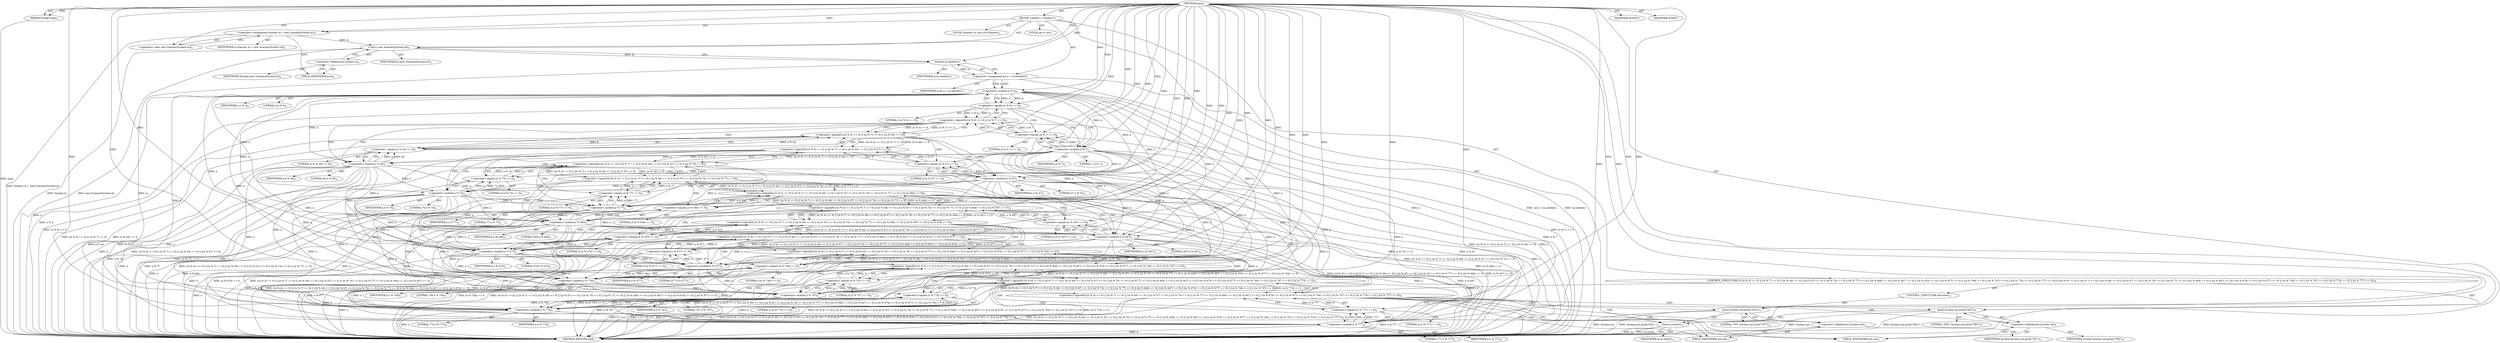 digraph "main" {  
"19" [label = <(METHOD,main)<SUB>5</SUB>> ]
"20" [label = <(PARAM,String[] args)<SUB>5</SUB>> ]
"21" [label = <(BLOCK,&lt;empty&gt;,&lt;empty&gt;)<SUB>5</SUB>> ]
"4" [label = <(LOCAL,Scanner in: java.util.Scanner)<SUB>6</SUB>> ]
"22" [label = <(&lt;operator&gt;.assignment,Scanner in = new Scanner(System.in))<SUB>6</SUB>> ]
"23" [label = <(IDENTIFIER,in,Scanner in = new Scanner(System.in))<SUB>6</SUB>> ]
"24" [label = <(&lt;operator&gt;.alloc,new Scanner(System.in))<SUB>6</SUB>> ]
"25" [label = <(&lt;init&gt;,new Scanner(System.in))<SUB>6</SUB>> ]
"3" [label = <(IDENTIFIER,in,new Scanner(System.in))<SUB>6</SUB>> ]
"26" [label = <(&lt;operator&gt;.fieldAccess,System.in)<SUB>6</SUB>> ]
"27" [label = <(IDENTIFIER,System,new Scanner(System.in))<SUB>6</SUB>> ]
"28" [label = <(FIELD_IDENTIFIER,in,in)<SUB>6</SUB>> ]
"29" [label = <(LOCAL,int n: int)<SUB>7</SUB>> ]
"30" [label = <(&lt;operator&gt;.assignment,int n = in.nextInt())<SUB>7</SUB>> ]
"31" [label = <(IDENTIFIER,n,int n = in.nextInt())<SUB>7</SUB>> ]
"32" [label = <(nextInt,in.nextInt())<SUB>7</SUB>> ]
"33" [label = <(IDENTIFIER,in,in.nextInt())<SUB>7</SUB>> ]
"34" [label = <(CONTROL_STRUCTURE,if (((n % 4) == 0) || ((n % 7) == 0) || ((n % 44) == 0) || ((n % 47) == 0) || ((n % 74) == 0) || ((n % 77) == 0) || ((n % 444) == 0) || ((n % 447) == 0) || ((n % 474) == 0) || ((n % 477) == 0) || ((n % 744) == 0) || ((n % 747) == 0) || ((n % 774) == 0) || ((n % 777) == 0)),if (((n % 4) == 0) || ((n % 7) == 0) || ((n % 44) == 0) || ((n % 47) == 0) || ((n % 74) == 0) || ((n % 77) == 0) || ((n % 444) == 0) || ((n % 447) == 0) || ((n % 474) == 0) || ((n % 477) == 0) || ((n % 744) == 0) || ((n % 747) == 0) || ((n % 774) == 0) || ((n % 777) == 0)))<SUB>8</SUB>> ]
"35" [label = <(&lt;operator&gt;.logicalOr,((n % 4) == 0) || ((n % 7) == 0) || ((n % 44) == 0) || ((n % 47) == 0) || ((n % 74) == 0) || ((n % 77) == 0) || ((n % 444) == 0) || ((n % 447) == 0) || ((n % 474) == 0) || ((n % 477) == 0) || ((n % 744) == 0) || ((n % 747) == 0) || ((n % 774) == 0) || ((n % 777) == 0))<SUB>8</SUB>> ]
"36" [label = <(&lt;operator&gt;.logicalOr,((n % 4) == 0) || ((n % 7) == 0) || ((n % 44) == 0) || ((n % 47) == 0) || ((n % 74) == 0) || ((n % 77) == 0) || ((n % 444) == 0) || ((n % 447) == 0) || ((n % 474) == 0) || ((n % 477) == 0) || ((n % 744) == 0) || ((n % 747) == 0) || ((n % 774) == 0))<SUB>8</SUB>> ]
"37" [label = <(&lt;operator&gt;.logicalOr,((n % 4) == 0) || ((n % 7) == 0) || ((n % 44) == 0) || ((n % 47) == 0) || ((n % 74) == 0) || ((n % 77) == 0) || ((n % 444) == 0) || ((n % 447) == 0) || ((n % 474) == 0) || ((n % 477) == 0) || ((n % 744) == 0) || ((n % 747) == 0))<SUB>8</SUB>> ]
"38" [label = <(&lt;operator&gt;.logicalOr,((n % 4) == 0) || ((n % 7) == 0) || ((n % 44) == 0) || ((n % 47) == 0) || ((n % 74) == 0) || ((n % 77) == 0) || ((n % 444) == 0) || ((n % 447) == 0) || ((n % 474) == 0) || ((n % 477) == 0) || ((n % 744) == 0))<SUB>8</SUB>> ]
"39" [label = <(&lt;operator&gt;.logicalOr,((n % 4) == 0) || ((n % 7) == 0) || ((n % 44) == 0) || ((n % 47) == 0) || ((n % 74) == 0) || ((n % 77) == 0) || ((n % 444) == 0) || ((n % 447) == 0) || ((n % 474) == 0) || ((n % 477) == 0))<SUB>8</SUB>> ]
"40" [label = <(&lt;operator&gt;.logicalOr,((n % 4) == 0) || ((n % 7) == 0) || ((n % 44) == 0) || ((n % 47) == 0) || ((n % 74) == 0) || ((n % 77) == 0) || ((n % 444) == 0) || ((n % 447) == 0) || ((n % 474) == 0))<SUB>8</SUB>> ]
"41" [label = <(&lt;operator&gt;.logicalOr,((n % 4) == 0) || ((n % 7) == 0) || ((n % 44) == 0) || ((n % 47) == 0) || ((n % 74) == 0) || ((n % 77) == 0) || ((n % 444) == 0) || ((n % 447) == 0))<SUB>8</SUB>> ]
"42" [label = <(&lt;operator&gt;.logicalOr,((n % 4) == 0) || ((n % 7) == 0) || ((n % 44) == 0) || ((n % 47) == 0) || ((n % 74) == 0) || ((n % 77) == 0) || ((n % 444) == 0))<SUB>8</SUB>> ]
"43" [label = <(&lt;operator&gt;.logicalOr,((n % 4) == 0) || ((n % 7) == 0) || ((n % 44) == 0) || ((n % 47) == 0) || ((n % 74) == 0) || ((n % 77) == 0))<SUB>8</SUB>> ]
"44" [label = <(&lt;operator&gt;.logicalOr,((n % 4) == 0) || ((n % 7) == 0) || ((n % 44) == 0) || ((n % 47) == 0) || ((n % 74) == 0))<SUB>8</SUB>> ]
"45" [label = <(&lt;operator&gt;.logicalOr,((n % 4) == 0) || ((n % 7) == 0) || ((n % 44) == 0) || ((n % 47) == 0))<SUB>8</SUB>> ]
"46" [label = <(&lt;operator&gt;.logicalOr,((n % 4) == 0) || ((n % 7) == 0) || ((n % 44) == 0))<SUB>8</SUB>> ]
"47" [label = <(&lt;operator&gt;.logicalOr,((n % 4) == 0) || ((n % 7) == 0))<SUB>8</SUB>> ]
"48" [label = <(&lt;operator&gt;.equals,(n % 4) == 0)<SUB>8</SUB>> ]
"49" [label = <(&lt;operator&gt;.modulo,n % 4)<SUB>8</SUB>> ]
"50" [label = <(IDENTIFIER,n,n % 4)<SUB>8</SUB>> ]
"51" [label = <(LITERAL,4,n % 4)<SUB>8</SUB>> ]
"52" [label = <(LITERAL,0,(n % 4) == 0)<SUB>8</SUB>> ]
"53" [label = <(&lt;operator&gt;.equals,(n % 7) == 0)<SUB>8</SUB>> ]
"54" [label = <(&lt;operator&gt;.modulo,n % 7)<SUB>8</SUB>> ]
"55" [label = <(IDENTIFIER,n,n % 7)<SUB>8</SUB>> ]
"56" [label = <(LITERAL,7,n % 7)<SUB>8</SUB>> ]
"57" [label = <(LITERAL,0,(n % 7) == 0)<SUB>8</SUB>> ]
"58" [label = <(&lt;operator&gt;.equals,(n % 44) == 0)<SUB>8</SUB>> ]
"59" [label = <(&lt;operator&gt;.modulo,n % 44)<SUB>8</SUB>> ]
"60" [label = <(IDENTIFIER,n,n % 44)<SUB>8</SUB>> ]
"61" [label = <(LITERAL,44,n % 44)<SUB>8</SUB>> ]
"62" [label = <(LITERAL,0,(n % 44) == 0)<SUB>8</SUB>> ]
"63" [label = <(&lt;operator&gt;.equals,(n % 47) == 0)<SUB>8</SUB>> ]
"64" [label = <(&lt;operator&gt;.modulo,n % 47)<SUB>8</SUB>> ]
"65" [label = <(IDENTIFIER,n,n % 47)<SUB>8</SUB>> ]
"66" [label = <(LITERAL,47,n % 47)<SUB>8</SUB>> ]
"67" [label = <(LITERAL,0,(n % 47) == 0)<SUB>8</SUB>> ]
"68" [label = <(&lt;operator&gt;.equals,(n % 74) == 0)<SUB>8</SUB>> ]
"69" [label = <(&lt;operator&gt;.modulo,n % 74)<SUB>8</SUB>> ]
"70" [label = <(IDENTIFIER,n,n % 74)<SUB>8</SUB>> ]
"71" [label = <(LITERAL,74,n % 74)<SUB>8</SUB>> ]
"72" [label = <(LITERAL,0,(n % 74) == 0)<SUB>8</SUB>> ]
"73" [label = <(&lt;operator&gt;.equals,(n % 77) == 0)<SUB>8</SUB>> ]
"74" [label = <(&lt;operator&gt;.modulo,n % 77)<SUB>8</SUB>> ]
"75" [label = <(IDENTIFIER,n,n % 77)<SUB>8</SUB>> ]
"76" [label = <(LITERAL,77,n % 77)<SUB>8</SUB>> ]
"77" [label = <(LITERAL,0,(n % 77) == 0)<SUB>8</SUB>> ]
"78" [label = <(&lt;operator&gt;.equals,(n % 444) == 0)<SUB>8</SUB>> ]
"79" [label = <(&lt;operator&gt;.modulo,n % 444)<SUB>8</SUB>> ]
"80" [label = <(IDENTIFIER,n,n % 444)<SUB>8</SUB>> ]
"81" [label = <(LITERAL,444,n % 444)<SUB>8</SUB>> ]
"82" [label = <(LITERAL,0,(n % 444) == 0)<SUB>8</SUB>> ]
"83" [label = <(&lt;operator&gt;.equals,(n % 447) == 0)<SUB>8</SUB>> ]
"84" [label = <(&lt;operator&gt;.modulo,n % 447)<SUB>8</SUB>> ]
"85" [label = <(IDENTIFIER,n,n % 447)<SUB>8</SUB>> ]
"86" [label = <(LITERAL,447,n % 447)<SUB>8</SUB>> ]
"87" [label = <(LITERAL,0,(n % 447) == 0)<SUB>8</SUB>> ]
"88" [label = <(&lt;operator&gt;.equals,(n % 474) == 0)<SUB>8</SUB>> ]
"89" [label = <(&lt;operator&gt;.modulo,n % 474)<SUB>8</SUB>> ]
"90" [label = <(IDENTIFIER,n,n % 474)<SUB>8</SUB>> ]
"91" [label = <(LITERAL,474,n % 474)<SUB>8</SUB>> ]
"92" [label = <(LITERAL,0,(n % 474) == 0)<SUB>8</SUB>> ]
"93" [label = <(&lt;operator&gt;.equals,(n % 477) == 0)<SUB>8</SUB>> ]
"94" [label = <(&lt;operator&gt;.modulo,n % 477)<SUB>8</SUB>> ]
"95" [label = <(IDENTIFIER,n,n % 477)<SUB>8</SUB>> ]
"96" [label = <(LITERAL,477,n % 477)<SUB>8</SUB>> ]
"97" [label = <(LITERAL,0,(n % 477) == 0)<SUB>8</SUB>> ]
"98" [label = <(&lt;operator&gt;.equals,(n % 744) == 0)<SUB>8</SUB>> ]
"99" [label = <(&lt;operator&gt;.modulo,n % 744)<SUB>8</SUB>> ]
"100" [label = <(IDENTIFIER,n,n % 744)<SUB>8</SUB>> ]
"101" [label = <(LITERAL,744,n % 744)<SUB>8</SUB>> ]
"102" [label = <(LITERAL,0,(n % 744) == 0)<SUB>8</SUB>> ]
"103" [label = <(&lt;operator&gt;.equals,(n % 747) == 0)<SUB>8</SUB>> ]
"104" [label = <(&lt;operator&gt;.modulo,n % 747)<SUB>8</SUB>> ]
"105" [label = <(IDENTIFIER,n,n % 747)<SUB>8</SUB>> ]
"106" [label = <(LITERAL,747,n % 747)<SUB>8</SUB>> ]
"107" [label = <(LITERAL,0,(n % 747) == 0)<SUB>8</SUB>> ]
"108" [label = <(&lt;operator&gt;.equals,(n % 774) == 0)<SUB>8</SUB>> ]
"109" [label = <(&lt;operator&gt;.modulo,n % 774)<SUB>8</SUB>> ]
"110" [label = <(IDENTIFIER,n,n % 774)<SUB>8</SUB>> ]
"111" [label = <(LITERAL,774,n % 774)<SUB>8</SUB>> ]
"112" [label = <(LITERAL,0,(n % 774) == 0)<SUB>8</SUB>> ]
"113" [label = <(&lt;operator&gt;.equals,(n % 777) == 0)<SUB>8</SUB>> ]
"114" [label = <(&lt;operator&gt;.modulo,n % 777)<SUB>8</SUB>> ]
"115" [label = <(IDENTIFIER,n,n % 777)<SUB>8</SUB>> ]
"116" [label = <(LITERAL,777,n % 777)<SUB>8</SUB>> ]
"117" [label = <(LITERAL,0,(n % 777) == 0)<SUB>8</SUB>> ]
"118" [label = <(print,System.out.print(&quot;YES&quot;))<SUB>9</SUB>> ]
"119" [label = <(&lt;operator&gt;.fieldAccess,System.out)<SUB>9</SUB>> ]
"120" [label = <(IDENTIFIER,System,System.out.print(&quot;YES&quot;))<SUB>9</SUB>> ]
"121" [label = <(FIELD_IDENTIFIER,out,out)<SUB>9</SUB>> ]
"122" [label = <(LITERAL,&quot;YES&quot;,System.out.print(&quot;YES&quot;))<SUB>9</SUB>> ]
"123" [label = <(CONTROL_STRUCTURE,else,else)<SUB>11</SUB>> ]
"124" [label = <(print,System.out.print(&quot;NO&quot;))<SUB>11</SUB>> ]
"125" [label = <(&lt;operator&gt;.fieldAccess,System.out)<SUB>11</SUB>> ]
"126" [label = <(IDENTIFIER,System,System.out.print(&quot;NO&quot;))<SUB>11</SUB>> ]
"127" [label = <(FIELD_IDENTIFIER,out,out)<SUB>11</SUB>> ]
"128" [label = <(LITERAL,&quot;NO&quot;,System.out.print(&quot;NO&quot;))<SUB>11</SUB>> ]
"129" [label = <(close,in.close())<SUB>12</SUB>> ]
"130" [label = <(IDENTIFIER,in,in.close())<SUB>12</SUB>> ]
"131" [label = <(MODIFIER,PUBLIC)> ]
"132" [label = <(MODIFIER,STATIC)> ]
"133" [label = <(METHOD_RETURN,void)<SUB>5</SUB>> ]
  "19" -> "20"  [ label = "AST: "] 
  "19" -> "21"  [ label = "AST: "] 
  "19" -> "131"  [ label = "AST: "] 
  "19" -> "132"  [ label = "AST: "] 
  "19" -> "133"  [ label = "AST: "] 
  "21" -> "4"  [ label = "AST: "] 
  "21" -> "22"  [ label = "AST: "] 
  "21" -> "25"  [ label = "AST: "] 
  "21" -> "29"  [ label = "AST: "] 
  "21" -> "30"  [ label = "AST: "] 
  "21" -> "34"  [ label = "AST: "] 
  "21" -> "129"  [ label = "AST: "] 
  "22" -> "23"  [ label = "AST: "] 
  "22" -> "24"  [ label = "AST: "] 
  "25" -> "3"  [ label = "AST: "] 
  "25" -> "26"  [ label = "AST: "] 
  "26" -> "27"  [ label = "AST: "] 
  "26" -> "28"  [ label = "AST: "] 
  "30" -> "31"  [ label = "AST: "] 
  "30" -> "32"  [ label = "AST: "] 
  "32" -> "33"  [ label = "AST: "] 
  "34" -> "35"  [ label = "AST: "] 
  "34" -> "118"  [ label = "AST: "] 
  "34" -> "123"  [ label = "AST: "] 
  "35" -> "36"  [ label = "AST: "] 
  "35" -> "113"  [ label = "AST: "] 
  "36" -> "37"  [ label = "AST: "] 
  "36" -> "108"  [ label = "AST: "] 
  "37" -> "38"  [ label = "AST: "] 
  "37" -> "103"  [ label = "AST: "] 
  "38" -> "39"  [ label = "AST: "] 
  "38" -> "98"  [ label = "AST: "] 
  "39" -> "40"  [ label = "AST: "] 
  "39" -> "93"  [ label = "AST: "] 
  "40" -> "41"  [ label = "AST: "] 
  "40" -> "88"  [ label = "AST: "] 
  "41" -> "42"  [ label = "AST: "] 
  "41" -> "83"  [ label = "AST: "] 
  "42" -> "43"  [ label = "AST: "] 
  "42" -> "78"  [ label = "AST: "] 
  "43" -> "44"  [ label = "AST: "] 
  "43" -> "73"  [ label = "AST: "] 
  "44" -> "45"  [ label = "AST: "] 
  "44" -> "68"  [ label = "AST: "] 
  "45" -> "46"  [ label = "AST: "] 
  "45" -> "63"  [ label = "AST: "] 
  "46" -> "47"  [ label = "AST: "] 
  "46" -> "58"  [ label = "AST: "] 
  "47" -> "48"  [ label = "AST: "] 
  "47" -> "53"  [ label = "AST: "] 
  "48" -> "49"  [ label = "AST: "] 
  "48" -> "52"  [ label = "AST: "] 
  "49" -> "50"  [ label = "AST: "] 
  "49" -> "51"  [ label = "AST: "] 
  "53" -> "54"  [ label = "AST: "] 
  "53" -> "57"  [ label = "AST: "] 
  "54" -> "55"  [ label = "AST: "] 
  "54" -> "56"  [ label = "AST: "] 
  "58" -> "59"  [ label = "AST: "] 
  "58" -> "62"  [ label = "AST: "] 
  "59" -> "60"  [ label = "AST: "] 
  "59" -> "61"  [ label = "AST: "] 
  "63" -> "64"  [ label = "AST: "] 
  "63" -> "67"  [ label = "AST: "] 
  "64" -> "65"  [ label = "AST: "] 
  "64" -> "66"  [ label = "AST: "] 
  "68" -> "69"  [ label = "AST: "] 
  "68" -> "72"  [ label = "AST: "] 
  "69" -> "70"  [ label = "AST: "] 
  "69" -> "71"  [ label = "AST: "] 
  "73" -> "74"  [ label = "AST: "] 
  "73" -> "77"  [ label = "AST: "] 
  "74" -> "75"  [ label = "AST: "] 
  "74" -> "76"  [ label = "AST: "] 
  "78" -> "79"  [ label = "AST: "] 
  "78" -> "82"  [ label = "AST: "] 
  "79" -> "80"  [ label = "AST: "] 
  "79" -> "81"  [ label = "AST: "] 
  "83" -> "84"  [ label = "AST: "] 
  "83" -> "87"  [ label = "AST: "] 
  "84" -> "85"  [ label = "AST: "] 
  "84" -> "86"  [ label = "AST: "] 
  "88" -> "89"  [ label = "AST: "] 
  "88" -> "92"  [ label = "AST: "] 
  "89" -> "90"  [ label = "AST: "] 
  "89" -> "91"  [ label = "AST: "] 
  "93" -> "94"  [ label = "AST: "] 
  "93" -> "97"  [ label = "AST: "] 
  "94" -> "95"  [ label = "AST: "] 
  "94" -> "96"  [ label = "AST: "] 
  "98" -> "99"  [ label = "AST: "] 
  "98" -> "102"  [ label = "AST: "] 
  "99" -> "100"  [ label = "AST: "] 
  "99" -> "101"  [ label = "AST: "] 
  "103" -> "104"  [ label = "AST: "] 
  "103" -> "107"  [ label = "AST: "] 
  "104" -> "105"  [ label = "AST: "] 
  "104" -> "106"  [ label = "AST: "] 
  "108" -> "109"  [ label = "AST: "] 
  "108" -> "112"  [ label = "AST: "] 
  "109" -> "110"  [ label = "AST: "] 
  "109" -> "111"  [ label = "AST: "] 
  "113" -> "114"  [ label = "AST: "] 
  "113" -> "117"  [ label = "AST: "] 
  "114" -> "115"  [ label = "AST: "] 
  "114" -> "116"  [ label = "AST: "] 
  "118" -> "119"  [ label = "AST: "] 
  "118" -> "122"  [ label = "AST: "] 
  "119" -> "120"  [ label = "AST: "] 
  "119" -> "121"  [ label = "AST: "] 
  "123" -> "124"  [ label = "AST: "] 
  "124" -> "125"  [ label = "AST: "] 
  "124" -> "128"  [ label = "AST: "] 
  "125" -> "126"  [ label = "AST: "] 
  "125" -> "127"  [ label = "AST: "] 
  "129" -> "130"  [ label = "AST: "] 
  "22" -> "28"  [ label = "CFG: "] 
  "25" -> "32"  [ label = "CFG: "] 
  "30" -> "49"  [ label = "CFG: "] 
  "129" -> "133"  [ label = "CFG: "] 
  "24" -> "22"  [ label = "CFG: "] 
  "26" -> "25"  [ label = "CFG: "] 
  "32" -> "30"  [ label = "CFG: "] 
  "35" -> "121"  [ label = "CFG: "] 
  "35" -> "127"  [ label = "CFG: "] 
  "118" -> "129"  [ label = "CFG: "] 
  "28" -> "26"  [ label = "CFG: "] 
  "36" -> "35"  [ label = "CFG: "] 
  "36" -> "114"  [ label = "CFG: "] 
  "113" -> "35"  [ label = "CFG: "] 
  "119" -> "118"  [ label = "CFG: "] 
  "124" -> "129"  [ label = "CFG: "] 
  "37" -> "36"  [ label = "CFG: "] 
  "37" -> "109"  [ label = "CFG: "] 
  "108" -> "36"  [ label = "CFG: "] 
  "114" -> "113"  [ label = "CFG: "] 
  "121" -> "119"  [ label = "CFG: "] 
  "125" -> "124"  [ label = "CFG: "] 
  "38" -> "37"  [ label = "CFG: "] 
  "38" -> "104"  [ label = "CFG: "] 
  "103" -> "37"  [ label = "CFG: "] 
  "109" -> "108"  [ label = "CFG: "] 
  "127" -> "125"  [ label = "CFG: "] 
  "39" -> "38"  [ label = "CFG: "] 
  "39" -> "99"  [ label = "CFG: "] 
  "98" -> "38"  [ label = "CFG: "] 
  "104" -> "103"  [ label = "CFG: "] 
  "40" -> "39"  [ label = "CFG: "] 
  "40" -> "94"  [ label = "CFG: "] 
  "93" -> "39"  [ label = "CFG: "] 
  "99" -> "98"  [ label = "CFG: "] 
  "41" -> "40"  [ label = "CFG: "] 
  "41" -> "89"  [ label = "CFG: "] 
  "88" -> "40"  [ label = "CFG: "] 
  "94" -> "93"  [ label = "CFG: "] 
  "42" -> "41"  [ label = "CFG: "] 
  "42" -> "84"  [ label = "CFG: "] 
  "83" -> "41"  [ label = "CFG: "] 
  "89" -> "88"  [ label = "CFG: "] 
  "43" -> "42"  [ label = "CFG: "] 
  "43" -> "79"  [ label = "CFG: "] 
  "78" -> "42"  [ label = "CFG: "] 
  "84" -> "83"  [ label = "CFG: "] 
  "44" -> "43"  [ label = "CFG: "] 
  "44" -> "74"  [ label = "CFG: "] 
  "73" -> "43"  [ label = "CFG: "] 
  "79" -> "78"  [ label = "CFG: "] 
  "45" -> "44"  [ label = "CFG: "] 
  "45" -> "69"  [ label = "CFG: "] 
  "68" -> "44"  [ label = "CFG: "] 
  "74" -> "73"  [ label = "CFG: "] 
  "46" -> "45"  [ label = "CFG: "] 
  "46" -> "64"  [ label = "CFG: "] 
  "63" -> "45"  [ label = "CFG: "] 
  "69" -> "68"  [ label = "CFG: "] 
  "47" -> "46"  [ label = "CFG: "] 
  "47" -> "59"  [ label = "CFG: "] 
  "58" -> "46"  [ label = "CFG: "] 
  "64" -> "63"  [ label = "CFG: "] 
  "48" -> "47"  [ label = "CFG: "] 
  "48" -> "54"  [ label = "CFG: "] 
  "53" -> "47"  [ label = "CFG: "] 
  "59" -> "58"  [ label = "CFG: "] 
  "49" -> "48"  [ label = "CFG: "] 
  "54" -> "53"  [ label = "CFG: "] 
  "19" -> "24"  [ label = "CFG: "] 
  "20" -> "133"  [ label = "DDG: args"] 
  "22" -> "133"  [ label = "DDG: Scanner in = new Scanner(System.in)"] 
  "25" -> "133"  [ label = "DDG: System.in"] 
  "25" -> "133"  [ label = "DDG: new Scanner(System.in)"] 
  "30" -> "133"  [ label = "DDG: in.nextInt()"] 
  "30" -> "133"  [ label = "DDG: int n = in.nextInt()"] 
  "49" -> "133"  [ label = "DDG: n"] 
  "48" -> "133"  [ label = "DDG: n % 4"] 
  "47" -> "133"  [ label = "DDG: (n % 4) == 0"] 
  "54" -> "133"  [ label = "DDG: n"] 
  "53" -> "133"  [ label = "DDG: n % 7"] 
  "47" -> "133"  [ label = "DDG: (n % 7) == 0"] 
  "46" -> "133"  [ label = "DDG: ((n % 4) == 0) || ((n % 7) == 0)"] 
  "59" -> "133"  [ label = "DDG: n"] 
  "58" -> "133"  [ label = "DDG: n % 44"] 
  "46" -> "133"  [ label = "DDG: (n % 44) == 0"] 
  "45" -> "133"  [ label = "DDG: ((n % 4) == 0) || ((n % 7) == 0) || ((n % 44) == 0)"] 
  "64" -> "133"  [ label = "DDG: n"] 
  "63" -> "133"  [ label = "DDG: n % 47"] 
  "45" -> "133"  [ label = "DDG: (n % 47) == 0"] 
  "44" -> "133"  [ label = "DDG: ((n % 4) == 0) || ((n % 7) == 0) || ((n % 44) == 0) || ((n % 47) == 0)"] 
  "69" -> "133"  [ label = "DDG: n"] 
  "68" -> "133"  [ label = "DDG: n % 74"] 
  "44" -> "133"  [ label = "DDG: (n % 74) == 0"] 
  "43" -> "133"  [ label = "DDG: ((n % 4) == 0) || ((n % 7) == 0) || ((n % 44) == 0) || ((n % 47) == 0) || ((n % 74) == 0)"] 
  "74" -> "133"  [ label = "DDG: n"] 
  "73" -> "133"  [ label = "DDG: n % 77"] 
  "43" -> "133"  [ label = "DDG: (n % 77) == 0"] 
  "42" -> "133"  [ label = "DDG: ((n % 4) == 0) || ((n % 7) == 0) || ((n % 44) == 0) || ((n % 47) == 0) || ((n % 74) == 0) || ((n % 77) == 0)"] 
  "79" -> "133"  [ label = "DDG: n"] 
  "78" -> "133"  [ label = "DDG: n % 444"] 
  "42" -> "133"  [ label = "DDG: (n % 444) == 0"] 
  "41" -> "133"  [ label = "DDG: ((n % 4) == 0) || ((n % 7) == 0) || ((n % 44) == 0) || ((n % 47) == 0) || ((n % 74) == 0) || ((n % 77) == 0) || ((n % 444) == 0)"] 
  "84" -> "133"  [ label = "DDG: n"] 
  "83" -> "133"  [ label = "DDG: n % 447"] 
  "41" -> "133"  [ label = "DDG: (n % 447) == 0"] 
  "40" -> "133"  [ label = "DDG: ((n % 4) == 0) || ((n % 7) == 0) || ((n % 44) == 0) || ((n % 47) == 0) || ((n % 74) == 0) || ((n % 77) == 0) || ((n % 444) == 0) || ((n % 447) == 0)"] 
  "89" -> "133"  [ label = "DDG: n"] 
  "88" -> "133"  [ label = "DDG: n % 474"] 
  "40" -> "133"  [ label = "DDG: (n % 474) == 0"] 
  "39" -> "133"  [ label = "DDG: ((n % 4) == 0) || ((n % 7) == 0) || ((n % 44) == 0) || ((n % 47) == 0) || ((n % 74) == 0) || ((n % 77) == 0) || ((n % 444) == 0) || ((n % 447) == 0) || ((n % 474) == 0)"] 
  "94" -> "133"  [ label = "DDG: n"] 
  "93" -> "133"  [ label = "DDG: n % 477"] 
  "39" -> "133"  [ label = "DDG: (n % 477) == 0"] 
  "38" -> "133"  [ label = "DDG: ((n % 4) == 0) || ((n % 7) == 0) || ((n % 44) == 0) || ((n % 47) == 0) || ((n % 74) == 0) || ((n % 77) == 0) || ((n % 444) == 0) || ((n % 447) == 0) || ((n % 474) == 0) || ((n % 477) == 0)"] 
  "99" -> "133"  [ label = "DDG: n"] 
  "98" -> "133"  [ label = "DDG: n % 744"] 
  "38" -> "133"  [ label = "DDG: (n % 744) == 0"] 
  "37" -> "133"  [ label = "DDG: ((n % 4) == 0) || ((n % 7) == 0) || ((n % 44) == 0) || ((n % 47) == 0) || ((n % 74) == 0) || ((n % 77) == 0) || ((n % 444) == 0) || ((n % 447) == 0) || ((n % 474) == 0) || ((n % 477) == 0) || ((n % 744) == 0)"] 
  "104" -> "133"  [ label = "DDG: n"] 
  "103" -> "133"  [ label = "DDG: n % 747"] 
  "37" -> "133"  [ label = "DDG: (n % 747) == 0"] 
  "36" -> "133"  [ label = "DDG: ((n % 4) == 0) || ((n % 7) == 0) || ((n % 44) == 0) || ((n % 47) == 0) || ((n % 74) == 0) || ((n % 77) == 0) || ((n % 444) == 0) || ((n % 447) == 0) || ((n % 474) == 0) || ((n % 477) == 0) || ((n % 744) == 0) || ((n % 747) == 0)"] 
  "109" -> "133"  [ label = "DDG: n"] 
  "108" -> "133"  [ label = "DDG: n % 774"] 
  "36" -> "133"  [ label = "DDG: (n % 774) == 0"] 
  "35" -> "133"  [ label = "DDG: ((n % 4) == 0) || ((n % 7) == 0) || ((n % 44) == 0) || ((n % 47) == 0) || ((n % 74) == 0) || ((n % 77) == 0) || ((n % 444) == 0) || ((n % 447) == 0) || ((n % 474) == 0) || ((n % 477) == 0) || ((n % 744) == 0) || ((n % 747) == 0) || ((n % 774) == 0)"] 
  "114" -> "133"  [ label = "DDG: n"] 
  "113" -> "133"  [ label = "DDG: n % 777"] 
  "35" -> "133"  [ label = "DDG: (n % 777) == 0"] 
  "35" -> "133"  [ label = "DDG: ((n % 4) == 0) || ((n % 7) == 0) || ((n % 44) == 0) || ((n % 47) == 0) || ((n % 74) == 0) || ((n % 77) == 0) || ((n % 444) == 0) || ((n % 447) == 0) || ((n % 474) == 0) || ((n % 477) == 0) || ((n % 744) == 0) || ((n % 747) == 0) || ((n % 774) == 0) || ((n % 777) == 0)"] 
  "124" -> "133"  [ label = "DDG: System.out"] 
  "124" -> "133"  [ label = "DDG: System.out.print(&quot;NO&quot;)"] 
  "118" -> "133"  [ label = "DDG: System.out"] 
  "118" -> "133"  [ label = "DDG: System.out.print(&quot;YES&quot;)"] 
  "129" -> "133"  [ label = "DDG: in"] 
  "129" -> "133"  [ label = "DDG: in.close()"] 
  "19" -> "20"  [ label = "DDG: "] 
  "19" -> "22"  [ label = "DDG: "] 
  "32" -> "30"  [ label = "DDG: in"] 
  "22" -> "25"  [ label = "DDG: in"] 
  "19" -> "25"  [ label = "DDG: "] 
  "32" -> "129"  [ label = "DDG: in"] 
  "19" -> "129"  [ label = "DDG: "] 
  "25" -> "32"  [ label = "DDG: in"] 
  "19" -> "32"  [ label = "DDG: "] 
  "36" -> "35"  [ label = "DDG: ((n % 4) == 0) || ((n % 7) == 0) || ((n % 44) == 0) || ((n % 47) == 0) || ((n % 74) == 0) || ((n % 77) == 0) || ((n % 444) == 0) || ((n % 447) == 0) || ((n % 474) == 0) || ((n % 477) == 0) || ((n % 744) == 0) || ((n % 747) == 0)"] 
  "36" -> "35"  [ label = "DDG: (n % 774) == 0"] 
  "113" -> "35"  [ label = "DDG: n % 777"] 
  "113" -> "35"  [ label = "DDG: 0"] 
  "19" -> "118"  [ label = "DDG: "] 
  "37" -> "36"  [ label = "DDG: ((n % 4) == 0) || ((n % 7) == 0) || ((n % 44) == 0) || ((n % 47) == 0) || ((n % 74) == 0) || ((n % 77) == 0) || ((n % 444) == 0) || ((n % 447) == 0) || ((n % 474) == 0) || ((n % 477) == 0) || ((n % 744) == 0)"] 
  "37" -> "36"  [ label = "DDG: (n % 747) == 0"] 
  "108" -> "36"  [ label = "DDG: n % 774"] 
  "108" -> "36"  [ label = "DDG: 0"] 
  "114" -> "113"  [ label = "DDG: n"] 
  "114" -> "113"  [ label = "DDG: 777"] 
  "19" -> "113"  [ label = "DDG: "] 
  "19" -> "124"  [ label = "DDG: "] 
  "38" -> "37"  [ label = "DDG: ((n % 4) == 0) || ((n % 7) == 0) || ((n % 44) == 0) || ((n % 47) == 0) || ((n % 74) == 0) || ((n % 77) == 0) || ((n % 444) == 0) || ((n % 447) == 0) || ((n % 474) == 0) || ((n % 477) == 0)"] 
  "38" -> "37"  [ label = "DDG: (n % 744) == 0"] 
  "103" -> "37"  [ label = "DDG: n % 747"] 
  "103" -> "37"  [ label = "DDG: 0"] 
  "109" -> "108"  [ label = "DDG: n"] 
  "109" -> "108"  [ label = "DDG: 774"] 
  "19" -> "108"  [ label = "DDG: "] 
  "49" -> "114"  [ label = "DDG: n"] 
  "54" -> "114"  [ label = "DDG: n"] 
  "59" -> "114"  [ label = "DDG: n"] 
  "64" -> "114"  [ label = "DDG: n"] 
  "69" -> "114"  [ label = "DDG: n"] 
  "74" -> "114"  [ label = "DDG: n"] 
  "79" -> "114"  [ label = "DDG: n"] 
  "84" -> "114"  [ label = "DDG: n"] 
  "89" -> "114"  [ label = "DDG: n"] 
  "94" -> "114"  [ label = "DDG: n"] 
  "99" -> "114"  [ label = "DDG: n"] 
  "104" -> "114"  [ label = "DDG: n"] 
  "109" -> "114"  [ label = "DDG: n"] 
  "19" -> "114"  [ label = "DDG: "] 
  "39" -> "38"  [ label = "DDG: ((n % 4) == 0) || ((n % 7) == 0) || ((n % 44) == 0) || ((n % 47) == 0) || ((n % 74) == 0) || ((n % 77) == 0) || ((n % 444) == 0) || ((n % 447) == 0) || ((n % 474) == 0)"] 
  "39" -> "38"  [ label = "DDG: (n % 477) == 0"] 
  "98" -> "38"  [ label = "DDG: n % 744"] 
  "98" -> "38"  [ label = "DDG: 0"] 
  "104" -> "103"  [ label = "DDG: n"] 
  "104" -> "103"  [ label = "DDG: 747"] 
  "19" -> "103"  [ label = "DDG: "] 
  "49" -> "109"  [ label = "DDG: n"] 
  "54" -> "109"  [ label = "DDG: n"] 
  "59" -> "109"  [ label = "DDG: n"] 
  "64" -> "109"  [ label = "DDG: n"] 
  "69" -> "109"  [ label = "DDG: n"] 
  "74" -> "109"  [ label = "DDG: n"] 
  "79" -> "109"  [ label = "DDG: n"] 
  "84" -> "109"  [ label = "DDG: n"] 
  "89" -> "109"  [ label = "DDG: n"] 
  "94" -> "109"  [ label = "DDG: n"] 
  "99" -> "109"  [ label = "DDG: n"] 
  "104" -> "109"  [ label = "DDG: n"] 
  "19" -> "109"  [ label = "DDG: "] 
  "40" -> "39"  [ label = "DDG: ((n % 4) == 0) || ((n % 7) == 0) || ((n % 44) == 0) || ((n % 47) == 0) || ((n % 74) == 0) || ((n % 77) == 0) || ((n % 444) == 0) || ((n % 447) == 0)"] 
  "40" -> "39"  [ label = "DDG: (n % 474) == 0"] 
  "93" -> "39"  [ label = "DDG: n % 477"] 
  "93" -> "39"  [ label = "DDG: 0"] 
  "99" -> "98"  [ label = "DDG: n"] 
  "99" -> "98"  [ label = "DDG: 744"] 
  "19" -> "98"  [ label = "DDG: "] 
  "49" -> "104"  [ label = "DDG: n"] 
  "54" -> "104"  [ label = "DDG: n"] 
  "59" -> "104"  [ label = "DDG: n"] 
  "64" -> "104"  [ label = "DDG: n"] 
  "69" -> "104"  [ label = "DDG: n"] 
  "74" -> "104"  [ label = "DDG: n"] 
  "79" -> "104"  [ label = "DDG: n"] 
  "84" -> "104"  [ label = "DDG: n"] 
  "89" -> "104"  [ label = "DDG: n"] 
  "94" -> "104"  [ label = "DDG: n"] 
  "99" -> "104"  [ label = "DDG: n"] 
  "19" -> "104"  [ label = "DDG: "] 
  "41" -> "40"  [ label = "DDG: ((n % 4) == 0) || ((n % 7) == 0) || ((n % 44) == 0) || ((n % 47) == 0) || ((n % 74) == 0) || ((n % 77) == 0) || ((n % 444) == 0)"] 
  "41" -> "40"  [ label = "DDG: (n % 447) == 0"] 
  "88" -> "40"  [ label = "DDG: n % 474"] 
  "88" -> "40"  [ label = "DDG: 0"] 
  "94" -> "93"  [ label = "DDG: n"] 
  "94" -> "93"  [ label = "DDG: 477"] 
  "19" -> "93"  [ label = "DDG: "] 
  "49" -> "99"  [ label = "DDG: n"] 
  "54" -> "99"  [ label = "DDG: n"] 
  "59" -> "99"  [ label = "DDG: n"] 
  "64" -> "99"  [ label = "DDG: n"] 
  "69" -> "99"  [ label = "DDG: n"] 
  "74" -> "99"  [ label = "DDG: n"] 
  "79" -> "99"  [ label = "DDG: n"] 
  "84" -> "99"  [ label = "DDG: n"] 
  "89" -> "99"  [ label = "DDG: n"] 
  "94" -> "99"  [ label = "DDG: n"] 
  "19" -> "99"  [ label = "DDG: "] 
  "42" -> "41"  [ label = "DDG: ((n % 4) == 0) || ((n % 7) == 0) || ((n % 44) == 0) || ((n % 47) == 0) || ((n % 74) == 0) || ((n % 77) == 0)"] 
  "42" -> "41"  [ label = "DDG: (n % 444) == 0"] 
  "83" -> "41"  [ label = "DDG: n % 447"] 
  "83" -> "41"  [ label = "DDG: 0"] 
  "89" -> "88"  [ label = "DDG: n"] 
  "89" -> "88"  [ label = "DDG: 474"] 
  "19" -> "88"  [ label = "DDG: "] 
  "49" -> "94"  [ label = "DDG: n"] 
  "54" -> "94"  [ label = "DDG: n"] 
  "59" -> "94"  [ label = "DDG: n"] 
  "64" -> "94"  [ label = "DDG: n"] 
  "69" -> "94"  [ label = "DDG: n"] 
  "74" -> "94"  [ label = "DDG: n"] 
  "79" -> "94"  [ label = "DDG: n"] 
  "84" -> "94"  [ label = "DDG: n"] 
  "89" -> "94"  [ label = "DDG: n"] 
  "19" -> "94"  [ label = "DDG: "] 
  "43" -> "42"  [ label = "DDG: ((n % 4) == 0) || ((n % 7) == 0) || ((n % 44) == 0) || ((n % 47) == 0) || ((n % 74) == 0)"] 
  "43" -> "42"  [ label = "DDG: (n % 77) == 0"] 
  "78" -> "42"  [ label = "DDG: n % 444"] 
  "78" -> "42"  [ label = "DDG: 0"] 
  "84" -> "83"  [ label = "DDG: n"] 
  "84" -> "83"  [ label = "DDG: 447"] 
  "19" -> "83"  [ label = "DDG: "] 
  "49" -> "89"  [ label = "DDG: n"] 
  "54" -> "89"  [ label = "DDG: n"] 
  "59" -> "89"  [ label = "DDG: n"] 
  "64" -> "89"  [ label = "DDG: n"] 
  "69" -> "89"  [ label = "DDG: n"] 
  "74" -> "89"  [ label = "DDG: n"] 
  "79" -> "89"  [ label = "DDG: n"] 
  "84" -> "89"  [ label = "DDG: n"] 
  "19" -> "89"  [ label = "DDG: "] 
  "44" -> "43"  [ label = "DDG: ((n % 4) == 0) || ((n % 7) == 0) || ((n % 44) == 0) || ((n % 47) == 0)"] 
  "44" -> "43"  [ label = "DDG: (n % 74) == 0"] 
  "73" -> "43"  [ label = "DDG: n % 77"] 
  "73" -> "43"  [ label = "DDG: 0"] 
  "79" -> "78"  [ label = "DDG: n"] 
  "79" -> "78"  [ label = "DDG: 444"] 
  "19" -> "78"  [ label = "DDG: "] 
  "49" -> "84"  [ label = "DDG: n"] 
  "54" -> "84"  [ label = "DDG: n"] 
  "59" -> "84"  [ label = "DDG: n"] 
  "64" -> "84"  [ label = "DDG: n"] 
  "69" -> "84"  [ label = "DDG: n"] 
  "74" -> "84"  [ label = "DDG: n"] 
  "79" -> "84"  [ label = "DDG: n"] 
  "19" -> "84"  [ label = "DDG: "] 
  "45" -> "44"  [ label = "DDG: ((n % 4) == 0) || ((n % 7) == 0) || ((n % 44) == 0)"] 
  "45" -> "44"  [ label = "DDG: (n % 47) == 0"] 
  "68" -> "44"  [ label = "DDG: n % 74"] 
  "68" -> "44"  [ label = "DDG: 0"] 
  "74" -> "73"  [ label = "DDG: n"] 
  "74" -> "73"  [ label = "DDG: 77"] 
  "19" -> "73"  [ label = "DDG: "] 
  "49" -> "79"  [ label = "DDG: n"] 
  "54" -> "79"  [ label = "DDG: n"] 
  "59" -> "79"  [ label = "DDG: n"] 
  "64" -> "79"  [ label = "DDG: n"] 
  "69" -> "79"  [ label = "DDG: n"] 
  "74" -> "79"  [ label = "DDG: n"] 
  "19" -> "79"  [ label = "DDG: "] 
  "46" -> "45"  [ label = "DDG: ((n % 4) == 0) || ((n % 7) == 0)"] 
  "46" -> "45"  [ label = "DDG: (n % 44) == 0"] 
  "63" -> "45"  [ label = "DDG: n % 47"] 
  "63" -> "45"  [ label = "DDG: 0"] 
  "69" -> "68"  [ label = "DDG: n"] 
  "69" -> "68"  [ label = "DDG: 74"] 
  "19" -> "68"  [ label = "DDG: "] 
  "49" -> "74"  [ label = "DDG: n"] 
  "54" -> "74"  [ label = "DDG: n"] 
  "59" -> "74"  [ label = "DDG: n"] 
  "64" -> "74"  [ label = "DDG: n"] 
  "69" -> "74"  [ label = "DDG: n"] 
  "19" -> "74"  [ label = "DDG: "] 
  "47" -> "46"  [ label = "DDG: (n % 4) == 0"] 
  "47" -> "46"  [ label = "DDG: (n % 7) == 0"] 
  "58" -> "46"  [ label = "DDG: n % 44"] 
  "58" -> "46"  [ label = "DDG: 0"] 
  "64" -> "63"  [ label = "DDG: n"] 
  "64" -> "63"  [ label = "DDG: 47"] 
  "19" -> "63"  [ label = "DDG: "] 
  "49" -> "69"  [ label = "DDG: n"] 
  "54" -> "69"  [ label = "DDG: n"] 
  "59" -> "69"  [ label = "DDG: n"] 
  "64" -> "69"  [ label = "DDG: n"] 
  "19" -> "69"  [ label = "DDG: "] 
  "48" -> "47"  [ label = "DDG: n % 4"] 
  "48" -> "47"  [ label = "DDG: 0"] 
  "53" -> "47"  [ label = "DDG: n % 7"] 
  "53" -> "47"  [ label = "DDG: 0"] 
  "59" -> "58"  [ label = "DDG: n"] 
  "59" -> "58"  [ label = "DDG: 44"] 
  "19" -> "58"  [ label = "DDG: "] 
  "49" -> "64"  [ label = "DDG: n"] 
  "54" -> "64"  [ label = "DDG: n"] 
  "59" -> "64"  [ label = "DDG: n"] 
  "19" -> "64"  [ label = "DDG: "] 
  "49" -> "48"  [ label = "DDG: n"] 
  "49" -> "48"  [ label = "DDG: 4"] 
  "19" -> "48"  [ label = "DDG: "] 
  "54" -> "53"  [ label = "DDG: n"] 
  "54" -> "53"  [ label = "DDG: 7"] 
  "19" -> "53"  [ label = "DDG: "] 
  "49" -> "59"  [ label = "DDG: n"] 
  "54" -> "59"  [ label = "DDG: n"] 
  "19" -> "59"  [ label = "DDG: "] 
  "30" -> "49"  [ label = "DDG: n"] 
  "19" -> "49"  [ label = "DDG: "] 
  "49" -> "54"  [ label = "DDG: n"] 
  "19" -> "54"  [ label = "DDG: "] 
  "35" -> "119"  [ label = "CDG: "] 
  "35" -> "121"  [ label = "CDG: "] 
  "35" -> "118"  [ label = "CDG: "] 
  "35" -> "127"  [ label = "CDG: "] 
  "35" -> "124"  [ label = "CDG: "] 
  "35" -> "125"  [ label = "CDG: "] 
  "36" -> "113"  [ label = "CDG: "] 
  "36" -> "114"  [ label = "CDG: "] 
  "37" -> "108"  [ label = "CDG: "] 
  "37" -> "109"  [ label = "CDG: "] 
  "38" -> "103"  [ label = "CDG: "] 
  "38" -> "104"  [ label = "CDG: "] 
  "39" -> "98"  [ label = "CDG: "] 
  "39" -> "99"  [ label = "CDG: "] 
  "40" -> "94"  [ label = "CDG: "] 
  "40" -> "93"  [ label = "CDG: "] 
  "41" -> "89"  [ label = "CDG: "] 
  "41" -> "88"  [ label = "CDG: "] 
  "42" -> "84"  [ label = "CDG: "] 
  "42" -> "83"  [ label = "CDG: "] 
  "43" -> "79"  [ label = "CDG: "] 
  "43" -> "78"  [ label = "CDG: "] 
  "44" -> "73"  [ label = "CDG: "] 
  "44" -> "74"  [ label = "CDG: "] 
  "45" -> "68"  [ label = "CDG: "] 
  "45" -> "69"  [ label = "CDG: "] 
  "46" -> "64"  [ label = "CDG: "] 
  "46" -> "63"  [ label = "CDG: "] 
  "47" -> "59"  [ label = "CDG: "] 
  "47" -> "58"  [ label = "CDG: "] 
  "48" -> "54"  [ label = "CDG: "] 
  "48" -> "53"  [ label = "CDG: "] 
}
